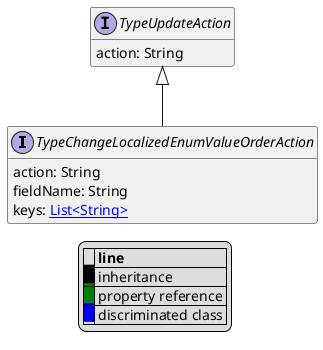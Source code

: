 @startuml

hide empty fields
hide empty methods
legend
|= |= line |
|<back:black>   </back>| inheritance |
|<back:green>   </back>| property reference |
|<back:blue>   </back>| discriminated class |
endlegend
interface TypeChangeLocalizedEnumValueOrderAction [[TypeChangeLocalizedEnumValueOrderAction.svg]] extends TypeUpdateAction {
    action: String
    fieldName: String
    keys: [[String.svg List<String>]]
}
interface TypeUpdateAction [[TypeUpdateAction.svg]]  {
    action: String
}





@enduml
